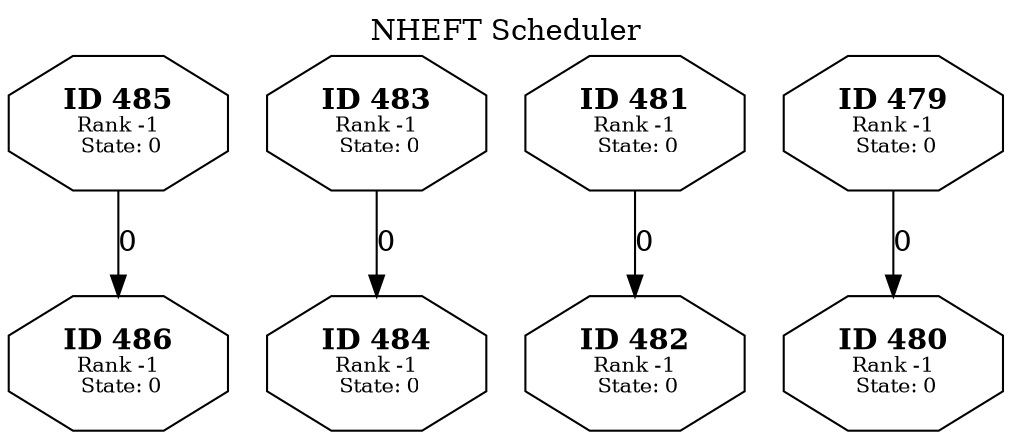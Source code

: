 // Generated in NHEFTScheduler
digraph TargetTaskGraph {
  labelloc="t";
  label="NHEFT Scheduler";
  V486 [label=<<B>ID 486</B><BR /><FONT POINT-SIZE="10">Rank -1<BR /> State: 0</FONT>> shape=octagon];
  V485 [label=<<B>ID 485</B><BR /><FONT POINT-SIZE="10">Rank -1<BR /> State: 0</FONT>> shape=octagon];
  V485 -> V486 [color="black" label=<0>];
  V484 [label=<<B>ID 484</B><BR /><FONT POINT-SIZE="10">Rank -1<BR /> State: 0</FONT>> shape=octagon];
  V483 [label=<<B>ID 483</B><BR /><FONT POINT-SIZE="10">Rank -1<BR /> State: 0</FONT>> shape=octagon];
  V483 -> V484 [color="black" label=<0>];
  V482 [label=<<B>ID 482</B><BR /><FONT POINT-SIZE="10">Rank -1<BR /> State: 0</FONT>> shape=octagon];
  V481 [label=<<B>ID 481</B><BR /><FONT POINT-SIZE="10">Rank -1<BR /> State: 0</FONT>> shape=octagon];
  V481 -> V482 [color="black" label=<0>];
  V480 [label=<<B>ID 480</B><BR /><FONT POINT-SIZE="10">Rank -1<BR /> State: 0</FONT>> shape=octagon];
  V479 [label=<<B>ID 479</B><BR /><FONT POINT-SIZE="10">Rank -1<BR /> State: 0</FONT>> shape=octagon];
  V479 -> V480 [color="black" label=<0>];
}
